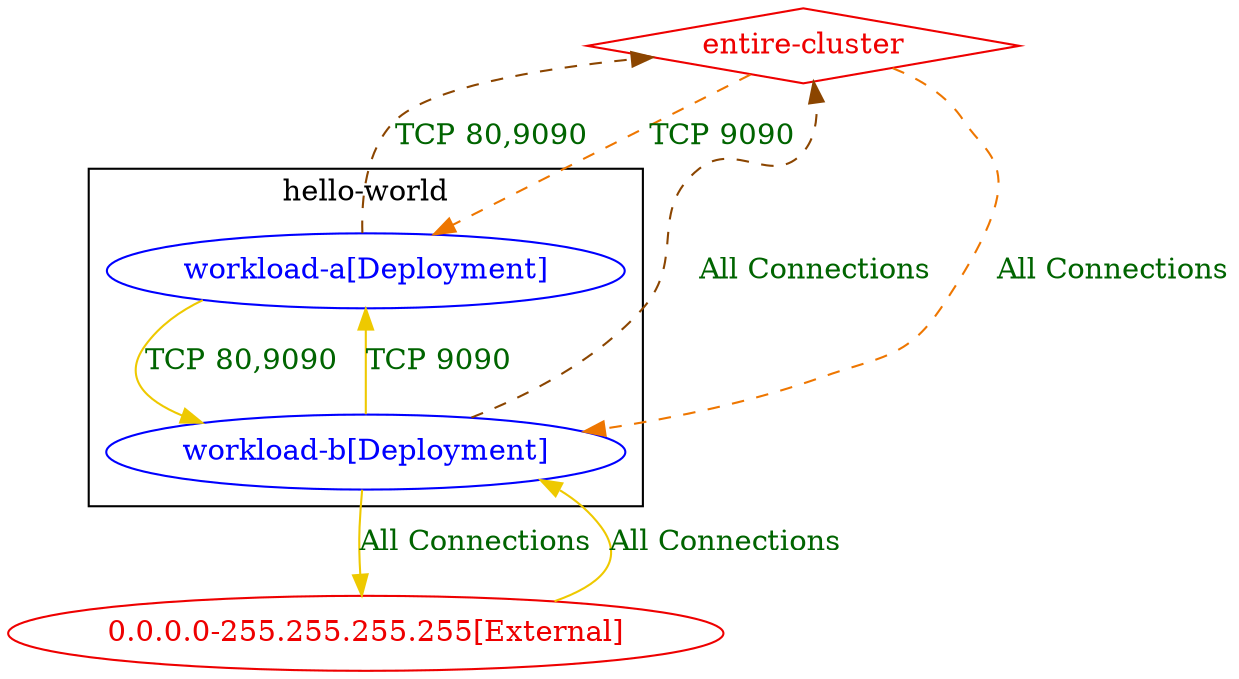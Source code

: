 digraph {
	subgraph "cluster_hello_world" {
		color="black"
		fontcolor="black"
		"hello-world/workload-a[Deployment]" [label="workload-a[Deployment]" color="blue" fontcolor="blue"]
		"hello-world/workload-b[Deployment]" [label="workload-b[Deployment]" color="blue" fontcolor="blue"]
		label="hello-world"
	}
	"0.0.0.0-255.255.255.255[External]" [label="0.0.0.0-255.255.255.255[External]" color="red2" fontcolor="red2"]
	"entire-cluster" [label="entire-cluster" color="red2" fontcolor="red2" shape=diamond]
	"0.0.0.0-255.255.255.255[External]" -> "hello-world/workload-b[Deployment]" [label="All Connections" color="gold2" fontcolor="darkgreen" weight=0.5]
	"entire-cluster" -> "hello-world/workload-a[Deployment]" [label="TCP 9090" color="darkorange2" fontcolor="darkgreen" weight=1 style=dashed]
	"entire-cluster" -> "hello-world/workload-b[Deployment]" [label="All Connections" color="darkorange2" fontcolor="darkgreen" weight=1 style=dashed]
	"hello-world/workload-a[Deployment]" -> "entire-cluster" [label="TCP 80,9090" color="darkorange4" fontcolor="darkgreen" weight=0.5 style=dashed]
	"hello-world/workload-a[Deployment]" -> "hello-world/workload-b[Deployment]" [label="TCP 80,9090" color="gold2" fontcolor="darkgreen" weight=0.5]
	"hello-world/workload-b[Deployment]" -> "0.0.0.0-255.255.255.255[External]" [label="All Connections" color="gold2" fontcolor="darkgreen" weight=1]
	"hello-world/workload-b[Deployment]" -> "entire-cluster" [label="All Connections" color="darkorange4" fontcolor="darkgreen" weight=0.5 style=dashed]
	"hello-world/workload-b[Deployment]" -> "hello-world/workload-a[Deployment]" [label="TCP 9090" color="gold2" fontcolor="darkgreen" weight=1]
}